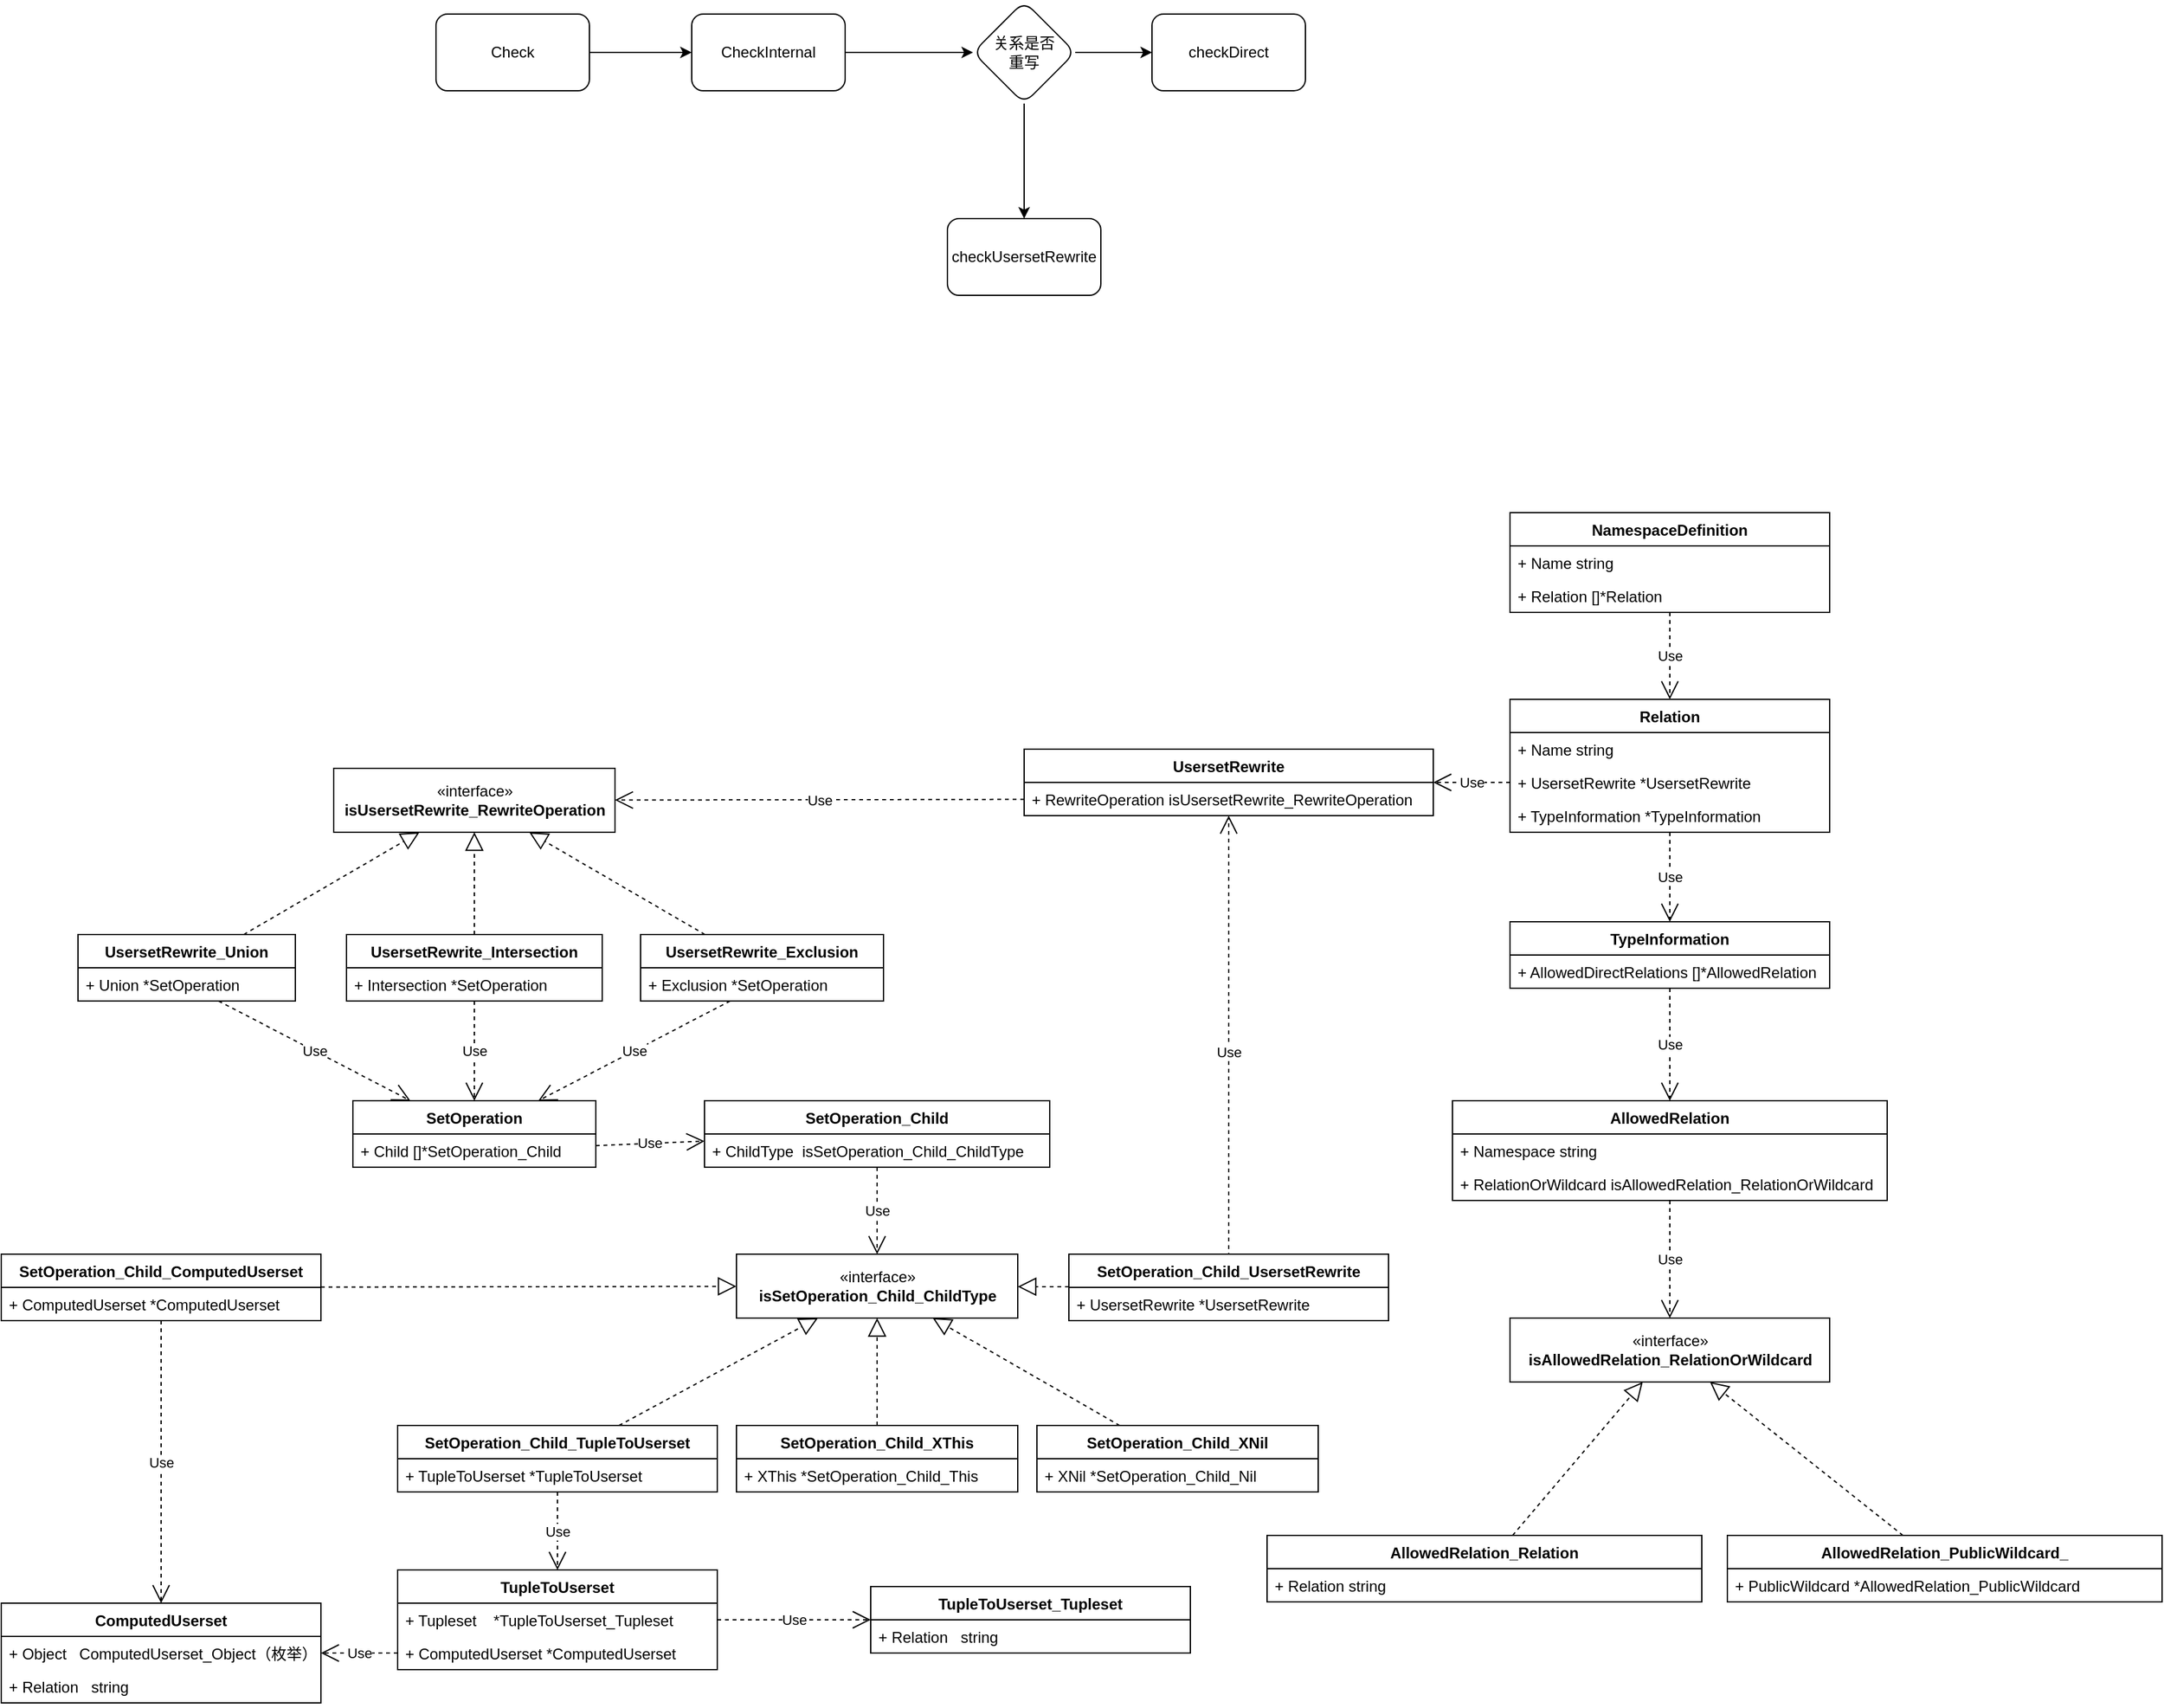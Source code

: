 <mxfile version="21.6.9" type="github">
  <diagram name="Page-1" id="q55UtAsxOrIb8_m2e40U">
    <mxGraphModel dx="2133" dy="839" grid="1" gridSize="10" guides="1" tooltips="1" connect="1" arrows="1" fold="1" page="1" pageScale="1" pageWidth="827" pageHeight="1169" math="0" shadow="0">
      <root>
        <mxCell id="0" />
        <mxCell id="1" parent="0" />
        <mxCell id="CGFn5zc17e2OIwfzoAjE-3" value="" style="edgeStyle=orthogonalEdgeStyle;rounded=0;orthogonalLoop=1;jettySize=auto;html=1;" edge="1" parent="1" source="CGFn5zc17e2OIwfzoAjE-1" target="CGFn5zc17e2OIwfzoAjE-2">
          <mxGeometry relative="1" as="geometry" />
        </mxCell>
        <mxCell id="CGFn5zc17e2OIwfzoAjE-1" value="Check" style="rounded=1;whiteSpace=wrap;html=1;" vertex="1" parent="1">
          <mxGeometry x="10" y="10" width="120" height="60" as="geometry" />
        </mxCell>
        <mxCell id="CGFn5zc17e2OIwfzoAjE-5" value="" style="edgeStyle=orthogonalEdgeStyle;rounded=0;orthogonalLoop=1;jettySize=auto;html=1;" edge="1" parent="1" source="CGFn5zc17e2OIwfzoAjE-2" target="CGFn5zc17e2OIwfzoAjE-4">
          <mxGeometry relative="1" as="geometry" />
        </mxCell>
        <mxCell id="CGFn5zc17e2OIwfzoAjE-2" value="CheckInternal" style="rounded=1;whiteSpace=wrap;html=1;" vertex="1" parent="1">
          <mxGeometry x="210" y="10" width="120" height="60" as="geometry" />
        </mxCell>
        <mxCell id="CGFn5zc17e2OIwfzoAjE-7" value="" style="edgeStyle=orthogonalEdgeStyle;rounded=0;orthogonalLoop=1;jettySize=auto;html=1;" edge="1" parent="1" source="CGFn5zc17e2OIwfzoAjE-4" target="CGFn5zc17e2OIwfzoAjE-6">
          <mxGeometry relative="1" as="geometry" />
        </mxCell>
        <mxCell id="CGFn5zc17e2OIwfzoAjE-9" value="" style="edgeStyle=orthogonalEdgeStyle;rounded=0;orthogonalLoop=1;jettySize=auto;html=1;" edge="1" parent="1" source="CGFn5zc17e2OIwfzoAjE-4" target="CGFn5zc17e2OIwfzoAjE-8">
          <mxGeometry relative="1" as="geometry" />
        </mxCell>
        <mxCell id="CGFn5zc17e2OIwfzoAjE-4" value="关系是否&lt;br&gt;重写" style="rhombus;whiteSpace=wrap;html=1;rounded=1;" vertex="1" parent="1">
          <mxGeometry x="430" width="80" height="80" as="geometry" />
        </mxCell>
        <mxCell id="CGFn5zc17e2OIwfzoAjE-6" value="checkDirect" style="whiteSpace=wrap;html=1;rounded=1;" vertex="1" parent="1">
          <mxGeometry x="570" y="10" width="120" height="60" as="geometry" />
        </mxCell>
        <mxCell id="CGFn5zc17e2OIwfzoAjE-8" value="checkUsersetRewrite" style="whiteSpace=wrap;html=1;rounded=1;" vertex="1" parent="1">
          <mxGeometry x="410" y="170" width="120" height="60" as="geometry" />
        </mxCell>
        <mxCell id="CGFn5zc17e2OIwfzoAjE-10" value="«interface»&lt;br&gt;&lt;b&gt;isUsersetRewrite_RewriteOperation&lt;/b&gt;" style="html=1;" vertex="1" parent="1">
          <mxGeometry x="-70" y="600" width="220" height="50" as="geometry" />
        </mxCell>
        <mxCell id="CGFn5zc17e2OIwfzoAjE-11" value="UsersetRewrite_Union" style="swimlane;fontStyle=1;align=center;verticalAlign=top;childLayout=stackLayout;horizontal=1;startSize=26;horizontalStack=0;resizeParent=1;resizeParentMax=0;resizeLast=0;collapsible=1;marginBottom=0;" vertex="1" parent="1">
          <mxGeometry x="-270" y="730" width="170" height="52" as="geometry" />
        </mxCell>
        <mxCell id="CGFn5zc17e2OIwfzoAjE-12" value="+ Union *SetOperation" style="text;strokeColor=none;fillColor=none;align=left;verticalAlign=top;spacingLeft=4;spacingRight=4;overflow=hidden;rotatable=0;points=[[0,0.5],[1,0.5]];portConstraint=eastwest;" vertex="1" parent="CGFn5zc17e2OIwfzoAjE-11">
          <mxGeometry y="26" width="170" height="26" as="geometry" />
        </mxCell>
        <mxCell id="CGFn5zc17e2OIwfzoAjE-13" value="" style="endArrow=block;dashed=1;endFill=0;endSize=12;html=1;" edge="1" parent="1" source="CGFn5zc17e2OIwfzoAjE-11" target="CGFn5zc17e2OIwfzoAjE-10">
          <mxGeometry width="160" relative="1" as="geometry">
            <mxPoint x="-170" y="650" as="sourcePoint" />
            <mxPoint x="-10" y="650" as="targetPoint" />
          </mxGeometry>
        </mxCell>
        <mxCell id="CGFn5zc17e2OIwfzoAjE-14" value="" style="endArrow=block;dashed=1;endFill=0;endSize=12;html=1;" edge="1" parent="1" source="CGFn5zc17e2OIwfzoAjE-39" target="CGFn5zc17e2OIwfzoAjE-10">
          <mxGeometry width="160" relative="1" as="geometry">
            <mxPoint x="-130.373" y="740" as="sourcePoint" />
            <mxPoint x="127.09" y="590" as="targetPoint" />
          </mxGeometry>
        </mxCell>
        <mxCell id="CGFn5zc17e2OIwfzoAjE-15" value="" style="endArrow=block;dashed=1;endFill=0;endSize=12;html=1;" edge="1" parent="1" source="CGFn5zc17e2OIwfzoAjE-41" target="CGFn5zc17e2OIwfzoAjE-10">
          <mxGeometry width="160" relative="1" as="geometry">
            <mxPoint x="-120.373" y="750" as="sourcePoint" />
            <mxPoint x="137.09" y="600" as="targetPoint" />
          </mxGeometry>
        </mxCell>
        <mxCell id="CGFn5zc17e2OIwfzoAjE-16" value="Use" style="endArrow=open;endSize=12;dashed=1;html=1;" edge="1" parent="1" source="CGFn5zc17e2OIwfzoAjE-42" target="CGFn5zc17e2OIwfzoAjE-43">
          <mxGeometry width="160" relative="1" as="geometry">
            <mxPoint x="500" y="860" as="sourcePoint" />
            <mxPoint x="660" y="860" as="targetPoint" />
          </mxGeometry>
        </mxCell>
        <mxCell id="CGFn5zc17e2OIwfzoAjE-17" value="Use" style="endArrow=open;endSize=12;dashed=1;html=1;" edge="1" parent="1" source="CGFn5zc17e2OIwfzoAjE-44" target="CGFn5zc17e2OIwfzoAjE-54">
          <mxGeometry width="160" relative="1" as="geometry">
            <mxPoint x="365" y="902" as="sourcePoint" />
            <mxPoint x="365" y="970" as="targetPoint" />
          </mxGeometry>
        </mxCell>
        <mxCell id="CGFn5zc17e2OIwfzoAjE-18" value="«interface»&lt;br&gt;&lt;b&gt;isSetOperation_Child_ChildType&lt;/b&gt;" style="html=1;" vertex="1" parent="1">
          <mxGeometry x="245" y="980" width="220" height="50" as="geometry" />
        </mxCell>
        <mxCell id="CGFn5zc17e2OIwfzoAjE-19" value="Use" style="endArrow=open;endSize=12;dashed=1;html=1;" edge="1" parent="1" source="CGFn5zc17e2OIwfzoAjE-55" target="CGFn5zc17e2OIwfzoAjE-18">
          <mxGeometry width="160" relative="1" as="geometry">
            <mxPoint x="705" y="909" as="sourcePoint" />
            <mxPoint x="705" y="977" as="targetPoint" />
          </mxGeometry>
        </mxCell>
        <mxCell id="CGFn5zc17e2OIwfzoAjE-20" value="" style="endArrow=block;dashed=1;endFill=0;endSize=12;html=1;" edge="1" parent="1" source="CGFn5zc17e2OIwfzoAjE-56" target="CGFn5zc17e2OIwfzoAjE-18">
          <mxGeometry width="160" relative="1" as="geometry">
            <mxPoint x="207.654" y="737" as="sourcePoint" />
            <mxPoint x="408.602" y="577" as="targetPoint" />
          </mxGeometry>
        </mxCell>
        <mxCell id="CGFn5zc17e2OIwfzoAjE-21" value="" style="endArrow=block;dashed=1;endFill=0;endSize=12;html=1;" edge="1" parent="1" source="CGFn5zc17e2OIwfzoAjE-66" target="CGFn5zc17e2OIwfzoAjE-18">
          <mxGeometry width="160" relative="1" as="geometry">
            <mxPoint x="217.654" y="747" as="sourcePoint" />
            <mxPoint x="344.103" y="1041" as="targetPoint" />
          </mxGeometry>
        </mxCell>
        <mxCell id="CGFn5zc17e2OIwfzoAjE-22" value="" style="endArrow=block;dashed=1;endFill=0;endSize=12;html=1;" edge="1" parent="1" source="CGFn5zc17e2OIwfzoAjE-58" target="CGFn5zc17e2OIwfzoAjE-18">
          <mxGeometry width="160" relative="1" as="geometry">
            <mxPoint x="227.654" y="757" as="sourcePoint" />
            <mxPoint x="354.103" y="1051" as="targetPoint" />
          </mxGeometry>
        </mxCell>
        <mxCell id="CGFn5zc17e2OIwfzoAjE-23" value="" style="endArrow=block;dashed=1;endFill=0;endSize=12;html=1;" edge="1" parent="1" source="CGFn5zc17e2OIwfzoAjE-49" target="CGFn5zc17e2OIwfzoAjE-18">
          <mxGeometry width="160" relative="1" as="geometry">
            <mxPoint x="237.654" y="767" as="sourcePoint" />
            <mxPoint x="364.103" y="1061" as="targetPoint" />
          </mxGeometry>
        </mxCell>
        <mxCell id="CGFn5zc17e2OIwfzoAjE-24" value="" style="endArrow=block;dashed=1;endFill=0;endSize=12;html=1;" edge="1" parent="1" source="CGFn5zc17e2OIwfzoAjE-68" target="CGFn5zc17e2OIwfzoAjE-18">
          <mxGeometry width="160" relative="1" as="geometry">
            <mxPoint x="247.654" y="777" as="sourcePoint" />
            <mxPoint x="374.103" y="1071" as="targetPoint" />
          </mxGeometry>
        </mxCell>
        <mxCell id="CGFn5zc17e2OIwfzoAjE-25" value="Use" style="endArrow=open;endSize=12;dashed=1;html=1;" edge="1" parent="1" source="CGFn5zc17e2OIwfzoAjE-67" target="CGFn5zc17e2OIwfzoAjE-63">
          <mxGeometry width="160" relative="1" as="geometry">
            <mxPoint x="155" y="922" as="sourcePoint" />
            <mxPoint x="155" y="991" as="targetPoint" />
          </mxGeometry>
        </mxCell>
        <mxCell id="CGFn5zc17e2OIwfzoAjE-26" value="Use" style="endArrow=open;endSize=12;dashed=1;html=1;" edge="1" parent="1" source="CGFn5zc17e2OIwfzoAjE-62" target="CGFn5zc17e2OIwfzoAjE-63">
          <mxGeometry width="160" relative="1" as="geometry">
            <mxPoint x="-115" y="1176" as="sourcePoint" />
            <mxPoint x="-115" y="1237" as="targetPoint" />
          </mxGeometry>
        </mxCell>
        <mxCell id="CGFn5zc17e2OIwfzoAjE-27" value="Use" style="endArrow=open;endSize=12;dashed=1;html=1;" edge="1" parent="1" source="CGFn5zc17e2OIwfzoAjE-59" target="CGFn5zc17e2OIwfzoAjE-60">
          <mxGeometry width="160" relative="1" as="geometry">
            <mxPoint x="-115" y="1176" as="sourcePoint" />
            <mxPoint x="-115" y="1315" as="targetPoint" />
          </mxGeometry>
        </mxCell>
        <mxCell id="CGFn5zc17e2OIwfzoAjE-28" value="Use" style="endArrow=open;endSize=12;dashed=1;html=1;" edge="1" parent="1" source="CGFn5zc17e2OIwfzoAjE-50" target="CGFn5zc17e2OIwfzoAjE-37">
          <mxGeometry width="160" relative="1" as="geometry">
            <mxPoint x="55" y="925" as="sourcePoint" />
            <mxPoint x="55" y="994" as="targetPoint" />
          </mxGeometry>
        </mxCell>
        <mxCell id="CGFn5zc17e2OIwfzoAjE-29" value="Use" style="endArrow=open;endSize=12;dashed=1;html=1;" edge="1" parent="1" source="CGFn5zc17e2OIwfzoAjE-61" target="CGFn5zc17e2OIwfzoAjE-35">
          <mxGeometry width="160" relative="1" as="geometry">
            <mxPoint x="127.742" y="1315" as="sourcePoint" />
            <mxPoint x="-23.226" y="1387" as="targetPoint" />
          </mxGeometry>
        </mxCell>
        <mxCell id="CGFn5zc17e2OIwfzoAjE-30" value="Use" style="endArrow=open;endSize=12;dashed=1;html=1;" edge="1" parent="1" source="CGFn5zc17e2OIwfzoAjE-38" target="CGFn5zc17e2OIwfzoAjE-10">
          <mxGeometry width="160" relative="1" as="geometry">
            <mxPoint x="565" y="1153" as="sourcePoint" />
            <mxPoint x="565" y="660" as="targetPoint" />
          </mxGeometry>
        </mxCell>
        <mxCell id="CGFn5zc17e2OIwfzoAjE-31" value="Use" style="endArrow=open;endSize=12;dashed=1;html=1;" edge="1" parent="1" source="CGFn5zc17e2OIwfzoAjE-47" target="CGFn5zc17e2OIwfzoAjE-37">
          <mxGeometry width="160" relative="1" as="geometry">
            <mxPoint x="405" y="634.337" as="sourcePoint" />
            <mxPoint x="200" y="634.768" as="targetPoint" />
          </mxGeometry>
        </mxCell>
        <mxCell id="CGFn5zc17e2OIwfzoAjE-32" value="Use" style="endArrow=open;endSize=12;dashed=1;html=1;" edge="1" parent="1" source="CGFn5zc17e2OIwfzoAjE-53" target="CGFn5zc17e2OIwfzoAjE-45">
          <mxGeometry width="160" relative="1" as="geometry">
            <mxPoint x="837" y="621" as="sourcePoint" />
            <mxPoint x="725" y="621" as="targetPoint" />
          </mxGeometry>
        </mxCell>
        <mxCell id="CGFn5zc17e2OIwfzoAjE-33" value="Use" style="endArrow=open;endSize=12;dashed=1;html=1;" edge="1" parent="1" source="CGFn5zc17e2OIwfzoAjE-40" target="CGFn5zc17e2OIwfzoAjE-43">
          <mxGeometry width="160" relative="1" as="geometry">
            <mxPoint x="355" y="792" as="sourcePoint" />
            <mxPoint x="355" y="860" as="targetPoint" />
          </mxGeometry>
        </mxCell>
        <mxCell id="CGFn5zc17e2OIwfzoAjE-34" value="Use" style="endArrow=open;endSize=12;dashed=1;html=1;" edge="1" parent="1" source="CGFn5zc17e2OIwfzoAjE-12" target="CGFn5zc17e2OIwfzoAjE-43">
          <mxGeometry width="160" relative="1" as="geometry">
            <mxPoint x="122.196" y="792" as="sourcePoint" />
            <mxPoint x="290.607" y="860" as="targetPoint" />
          </mxGeometry>
        </mxCell>
        <mxCell id="CGFn5zc17e2OIwfzoAjE-35" value="TupleToUserset_Tupleset" style="swimlane;fontStyle=1;align=center;verticalAlign=top;childLayout=stackLayout;horizontal=1;startSize=26;horizontalStack=0;resizeParent=1;resizeParentMax=0;resizeLast=0;collapsible=1;marginBottom=0;" vertex="1" parent="1">
          <mxGeometry x="350" y="1240" width="250" height="52" as="geometry" />
        </mxCell>
        <mxCell id="CGFn5zc17e2OIwfzoAjE-36" value="+ Relation   string" style="text;strokeColor=none;fillColor=none;align=left;verticalAlign=top;spacingLeft=4;spacingRight=4;overflow=hidden;rotatable=0;points=[[0,0.5],[1,0.5]];portConstraint=eastwest;" vertex="1" parent="CGFn5zc17e2OIwfzoAjE-35">
          <mxGeometry y="26" width="250" height="26" as="geometry" />
        </mxCell>
        <mxCell id="CGFn5zc17e2OIwfzoAjE-37" value="UsersetRewrite" style="swimlane;fontStyle=1;align=center;verticalAlign=top;childLayout=stackLayout;horizontal=1;startSize=26;horizontalStack=0;resizeParent=1;resizeParentMax=0;resizeLast=0;collapsible=1;marginBottom=0;" vertex="1" parent="1">
          <mxGeometry x="470" y="585" width="320" height="52" as="geometry" />
        </mxCell>
        <mxCell id="CGFn5zc17e2OIwfzoAjE-38" value="+ RewriteOperation isUsersetRewrite_RewriteOperation" style="text;strokeColor=none;fillColor=none;align=left;verticalAlign=top;spacingLeft=4;spacingRight=4;overflow=hidden;rotatable=0;points=[[0,0.5],[1,0.5]];portConstraint=eastwest;" vertex="1" parent="CGFn5zc17e2OIwfzoAjE-37">
          <mxGeometry y="26" width="320" height="26" as="geometry" />
        </mxCell>
        <mxCell id="CGFn5zc17e2OIwfzoAjE-39" value="UsersetRewrite_Intersection" style="swimlane;fontStyle=1;align=center;verticalAlign=top;childLayout=stackLayout;horizontal=1;startSize=26;horizontalStack=0;resizeParent=1;resizeParentMax=0;resizeLast=0;collapsible=1;marginBottom=0;" vertex="1" parent="1">
          <mxGeometry x="-60" y="730" width="200" height="52" as="geometry" />
        </mxCell>
        <mxCell id="CGFn5zc17e2OIwfzoAjE-40" value="+ Intersection *SetOperation" style="text;strokeColor=none;fillColor=none;align=left;verticalAlign=top;spacingLeft=4;spacingRight=4;overflow=hidden;rotatable=0;points=[[0,0.5],[1,0.5]];portConstraint=eastwest;" vertex="1" parent="CGFn5zc17e2OIwfzoAjE-39">
          <mxGeometry y="26" width="200" height="26" as="geometry" />
        </mxCell>
        <mxCell id="CGFn5zc17e2OIwfzoAjE-41" value="UsersetRewrite_Exclusion" style="swimlane;fontStyle=1;align=center;verticalAlign=top;childLayout=stackLayout;horizontal=1;startSize=26;horizontalStack=0;resizeParent=1;resizeParentMax=0;resizeLast=0;collapsible=1;marginBottom=0;" vertex="1" parent="1">
          <mxGeometry x="170" y="730" width="190" height="52" as="geometry" />
        </mxCell>
        <mxCell id="CGFn5zc17e2OIwfzoAjE-42" value="+ Exclusion *SetOperation" style="text;strokeColor=none;fillColor=none;align=left;verticalAlign=top;spacingLeft=4;spacingRight=4;overflow=hidden;rotatable=0;points=[[0,0.5],[1,0.5]];portConstraint=eastwest;" vertex="1" parent="CGFn5zc17e2OIwfzoAjE-41">
          <mxGeometry y="26" width="190" height="26" as="geometry" />
        </mxCell>
        <mxCell id="CGFn5zc17e2OIwfzoAjE-43" value="SetOperation" style="swimlane;fontStyle=1;align=center;verticalAlign=top;childLayout=stackLayout;horizontal=1;startSize=26;horizontalStack=0;resizeParent=1;resizeParentMax=0;resizeLast=0;collapsible=1;marginBottom=0;" vertex="1" parent="1">
          <mxGeometry x="-55" y="860" width="190" height="52" as="geometry" />
        </mxCell>
        <mxCell id="CGFn5zc17e2OIwfzoAjE-44" value="+ Child []*SetOperation_Child" style="text;strokeColor=none;fillColor=none;align=left;verticalAlign=top;spacingLeft=4;spacingRight=4;overflow=hidden;rotatable=0;points=[[0,0.5],[1,0.5]];portConstraint=eastwest;" vertex="1" parent="CGFn5zc17e2OIwfzoAjE-43">
          <mxGeometry y="26" width="190" height="26" as="geometry" />
        </mxCell>
        <mxCell id="CGFn5zc17e2OIwfzoAjE-45" value="Relation" style="swimlane;fontStyle=1;align=center;verticalAlign=top;childLayout=stackLayout;horizontal=1;startSize=26;horizontalStack=0;resizeParent=1;resizeParentMax=0;resizeLast=0;collapsible=1;marginBottom=0;" vertex="1" parent="1">
          <mxGeometry x="850" y="546" width="250" height="104" as="geometry" />
        </mxCell>
        <mxCell id="CGFn5zc17e2OIwfzoAjE-46" value="+ Name string" style="text;strokeColor=none;fillColor=none;align=left;verticalAlign=top;spacingLeft=4;spacingRight=4;overflow=hidden;rotatable=0;points=[[0,0.5],[1,0.5]];portConstraint=eastwest;" vertex="1" parent="CGFn5zc17e2OIwfzoAjE-45">
          <mxGeometry y="26" width="250" height="26" as="geometry" />
        </mxCell>
        <mxCell id="CGFn5zc17e2OIwfzoAjE-47" value="+ UsersetRewrite *UsersetRewrite" style="text;strokeColor=none;fillColor=none;align=left;verticalAlign=top;spacingLeft=4;spacingRight=4;overflow=hidden;rotatable=0;points=[[0,0.5],[1,0.5]];portConstraint=eastwest;" vertex="1" parent="CGFn5zc17e2OIwfzoAjE-45">
          <mxGeometry y="52" width="250" height="26" as="geometry" />
        </mxCell>
        <mxCell id="CGFn5zc17e2OIwfzoAjE-48" value="+ TypeInformation *TypeInformation" style="text;strokeColor=none;fillColor=none;align=left;verticalAlign=top;spacingLeft=4;spacingRight=4;overflow=hidden;rotatable=0;points=[[0,0.5],[1,0.5]];portConstraint=eastwest;" vertex="1" parent="CGFn5zc17e2OIwfzoAjE-45">
          <mxGeometry y="78" width="250" height="26" as="geometry" />
        </mxCell>
        <mxCell id="CGFn5zc17e2OIwfzoAjE-49" value="SetOperation_Child_UsersetRewrite" style="swimlane;fontStyle=1;align=center;verticalAlign=top;childLayout=stackLayout;horizontal=1;startSize=26;horizontalStack=0;resizeParent=1;resizeParentMax=0;resizeLast=0;collapsible=1;marginBottom=0;" vertex="1" parent="1">
          <mxGeometry x="505" y="980" width="250" height="52" as="geometry" />
        </mxCell>
        <mxCell id="CGFn5zc17e2OIwfzoAjE-50" value="+ UsersetRewrite *UsersetRewrite" style="text;strokeColor=none;fillColor=none;align=left;verticalAlign=top;spacingLeft=4;spacingRight=4;overflow=hidden;rotatable=0;points=[[0,0.5],[1,0.5]];portConstraint=eastwest;" vertex="1" parent="CGFn5zc17e2OIwfzoAjE-49">
          <mxGeometry y="26" width="250" height="26" as="geometry" />
        </mxCell>
        <mxCell id="CGFn5zc17e2OIwfzoAjE-51" value="NamespaceDefinition" style="swimlane;fontStyle=1;align=center;verticalAlign=top;childLayout=stackLayout;horizontal=1;startSize=26;horizontalStack=0;resizeParent=1;resizeParentMax=0;resizeLast=0;collapsible=1;marginBottom=0;" vertex="1" parent="1">
          <mxGeometry x="850" y="400" width="250" height="78" as="geometry" />
        </mxCell>
        <mxCell id="CGFn5zc17e2OIwfzoAjE-52" value="+ Name string" style="text;strokeColor=none;fillColor=none;align=left;verticalAlign=top;spacingLeft=4;spacingRight=4;overflow=hidden;rotatable=0;points=[[0,0.5],[1,0.5]];portConstraint=eastwest;" vertex="1" parent="CGFn5zc17e2OIwfzoAjE-51">
          <mxGeometry y="26" width="250" height="26" as="geometry" />
        </mxCell>
        <mxCell id="CGFn5zc17e2OIwfzoAjE-53" value="+ Relation []*Relation" style="text;strokeColor=none;fillColor=none;align=left;verticalAlign=top;spacingLeft=4;spacingRight=4;overflow=hidden;rotatable=0;points=[[0,0.5],[1,0.5]];portConstraint=eastwest;" vertex="1" parent="CGFn5zc17e2OIwfzoAjE-51">
          <mxGeometry y="52" width="250" height="26" as="geometry" />
        </mxCell>
        <mxCell id="CGFn5zc17e2OIwfzoAjE-54" value="SetOperation_Child" style="swimlane;fontStyle=1;align=center;verticalAlign=top;childLayout=stackLayout;horizontal=1;startSize=26;horizontalStack=0;resizeParent=1;resizeParentMax=0;resizeLast=0;collapsible=1;marginBottom=0;" vertex="1" parent="1">
          <mxGeometry x="220" y="860" width="270" height="52" as="geometry" />
        </mxCell>
        <mxCell id="CGFn5zc17e2OIwfzoAjE-55" value="+ ChildType  isSetOperation_Child_ChildType" style="text;strokeColor=none;fillColor=none;align=left;verticalAlign=top;spacingLeft=4;spacingRight=4;overflow=hidden;rotatable=0;points=[[0,0.5],[1,0.5]];portConstraint=eastwest;" vertex="1" parent="CGFn5zc17e2OIwfzoAjE-54">
          <mxGeometry y="26" width="270" height="26" as="geometry" />
        </mxCell>
        <mxCell id="CGFn5zc17e2OIwfzoAjE-56" value="SetOperation_Child_XThis" style="swimlane;fontStyle=1;align=center;verticalAlign=top;childLayout=stackLayout;horizontal=1;startSize=26;horizontalStack=0;resizeParent=1;resizeParentMax=0;resizeLast=0;collapsible=1;marginBottom=0;" vertex="1" parent="1">
          <mxGeometry x="245" y="1114" width="220" height="52" as="geometry" />
        </mxCell>
        <mxCell id="CGFn5zc17e2OIwfzoAjE-57" value="+ XThis *SetOperation_Child_This" style="text;strokeColor=none;fillColor=none;align=left;verticalAlign=top;spacingLeft=4;spacingRight=4;overflow=hidden;rotatable=0;points=[[0,0.5],[1,0.5]];portConstraint=eastwest;" vertex="1" parent="CGFn5zc17e2OIwfzoAjE-56">
          <mxGeometry y="26" width="220" height="26" as="geometry" />
        </mxCell>
        <mxCell id="CGFn5zc17e2OIwfzoAjE-58" value="SetOperation_Child_TupleToUserset" style="swimlane;fontStyle=1;align=center;verticalAlign=top;childLayout=stackLayout;horizontal=1;startSize=26;horizontalStack=0;resizeParent=1;resizeParentMax=0;resizeLast=0;collapsible=1;marginBottom=0;" vertex="1" parent="1">
          <mxGeometry x="-20" y="1114" width="250" height="52" as="geometry" />
        </mxCell>
        <mxCell id="CGFn5zc17e2OIwfzoAjE-59" value="+ TupleToUserset *TupleToUserset" style="text;strokeColor=none;fillColor=none;align=left;verticalAlign=top;spacingLeft=4;spacingRight=4;overflow=hidden;rotatable=0;points=[[0,0.5],[1,0.5]];portConstraint=eastwest;" vertex="1" parent="CGFn5zc17e2OIwfzoAjE-58">
          <mxGeometry y="26" width="250" height="26" as="geometry" />
        </mxCell>
        <mxCell id="CGFn5zc17e2OIwfzoAjE-60" value="TupleToUserset" style="swimlane;fontStyle=1;align=center;verticalAlign=top;childLayout=stackLayout;horizontal=1;startSize=26;horizontalStack=0;resizeParent=1;resizeParentMax=0;resizeLast=0;collapsible=1;marginBottom=0;" vertex="1" parent="1">
          <mxGeometry x="-20" y="1227" width="250" height="78" as="geometry" />
        </mxCell>
        <mxCell id="CGFn5zc17e2OIwfzoAjE-61" value="+ Tupleset    *TupleToUserset_Tupleset" style="text;strokeColor=none;fillColor=none;align=left;verticalAlign=top;spacingLeft=4;spacingRight=4;overflow=hidden;rotatable=0;points=[[0,0.5],[1,0.5]];portConstraint=eastwest;" vertex="1" parent="CGFn5zc17e2OIwfzoAjE-60">
          <mxGeometry y="26" width="250" height="26" as="geometry" />
        </mxCell>
        <mxCell id="CGFn5zc17e2OIwfzoAjE-62" value="+ ComputedUserset *ComputedUserset" style="text;strokeColor=none;fillColor=none;align=left;verticalAlign=top;spacingLeft=4;spacingRight=4;overflow=hidden;rotatable=0;points=[[0,0.5],[1,0.5]];portConstraint=eastwest;" vertex="1" parent="CGFn5zc17e2OIwfzoAjE-60">
          <mxGeometry y="52" width="250" height="26" as="geometry" />
        </mxCell>
        <mxCell id="CGFn5zc17e2OIwfzoAjE-63" value="ComputedUserset" style="swimlane;fontStyle=1;align=center;verticalAlign=top;childLayout=stackLayout;horizontal=1;startSize=26;horizontalStack=0;resizeParent=1;resizeParentMax=0;resizeLast=0;collapsible=1;marginBottom=0;" vertex="1" parent="1">
          <mxGeometry x="-330" y="1253" width="250" height="78" as="geometry" />
        </mxCell>
        <mxCell id="CGFn5zc17e2OIwfzoAjE-64" value="+ Object   ComputedUserset_Object（枚举）" style="text;strokeColor=none;fillColor=none;align=left;verticalAlign=top;spacingLeft=4;spacingRight=4;overflow=hidden;rotatable=0;points=[[0,0.5],[1,0.5]];portConstraint=eastwest;" vertex="1" parent="CGFn5zc17e2OIwfzoAjE-63">
          <mxGeometry y="26" width="250" height="26" as="geometry" />
        </mxCell>
        <mxCell id="CGFn5zc17e2OIwfzoAjE-65" value="+ Relation   string" style="text;strokeColor=none;fillColor=none;align=left;verticalAlign=top;spacingLeft=4;spacingRight=4;overflow=hidden;rotatable=0;points=[[0,0.5],[1,0.5]];portConstraint=eastwest;" vertex="1" parent="CGFn5zc17e2OIwfzoAjE-63">
          <mxGeometry y="52" width="250" height="26" as="geometry" />
        </mxCell>
        <mxCell id="CGFn5zc17e2OIwfzoAjE-66" value="SetOperation_Child_ComputedUserset" style="swimlane;fontStyle=1;align=center;verticalAlign=top;childLayout=stackLayout;horizontal=1;startSize=26;horizontalStack=0;resizeParent=1;resizeParentMax=0;resizeLast=0;collapsible=1;marginBottom=0;" vertex="1" parent="1">
          <mxGeometry x="-330" y="980" width="250" height="52" as="geometry" />
        </mxCell>
        <mxCell id="CGFn5zc17e2OIwfzoAjE-67" value="+ ComputedUserset *ComputedUserset" style="text;strokeColor=none;fillColor=none;align=left;verticalAlign=top;spacingLeft=4;spacingRight=4;overflow=hidden;rotatable=0;points=[[0,0.5],[1,0.5]];portConstraint=eastwest;" vertex="1" parent="CGFn5zc17e2OIwfzoAjE-66">
          <mxGeometry y="26" width="250" height="26" as="geometry" />
        </mxCell>
        <mxCell id="CGFn5zc17e2OIwfzoAjE-68" value="SetOperation_Child_XNil" style="swimlane;fontStyle=1;align=center;verticalAlign=top;childLayout=stackLayout;horizontal=1;startSize=26;horizontalStack=0;resizeParent=1;resizeParentMax=0;resizeLast=0;collapsible=1;marginBottom=0;" vertex="1" parent="1">
          <mxGeometry x="480" y="1114" width="220" height="52" as="geometry" />
        </mxCell>
        <mxCell id="CGFn5zc17e2OIwfzoAjE-69" value="+ XNil *SetOperation_Child_Nil" style="text;strokeColor=none;fillColor=none;align=left;verticalAlign=top;spacingLeft=4;spacingRight=4;overflow=hidden;rotatable=0;points=[[0,0.5],[1,0.5]];portConstraint=eastwest;" vertex="1" parent="CGFn5zc17e2OIwfzoAjE-68">
          <mxGeometry y="26" width="220" height="26" as="geometry" />
        </mxCell>
        <mxCell id="CGFn5zc17e2OIwfzoAjE-70" value="TypeInformation" style="swimlane;fontStyle=1;align=center;verticalAlign=top;childLayout=stackLayout;horizontal=1;startSize=26;horizontalStack=0;resizeParent=1;resizeParentMax=0;resizeLast=0;collapsible=1;marginBottom=0;" vertex="1" parent="1">
          <mxGeometry x="850" y="720" width="250" height="52" as="geometry" />
        </mxCell>
        <mxCell id="CGFn5zc17e2OIwfzoAjE-71" value="+ AllowedDirectRelations []*AllowedRelation" style="text;strokeColor=none;fillColor=none;align=left;verticalAlign=top;spacingLeft=4;spacingRight=4;overflow=hidden;rotatable=0;points=[[0,0.5],[1,0.5]];portConstraint=eastwest;" vertex="1" parent="CGFn5zc17e2OIwfzoAjE-70">
          <mxGeometry y="26" width="250" height="26" as="geometry" />
        </mxCell>
        <mxCell id="CGFn5zc17e2OIwfzoAjE-74" value="Use" style="endArrow=open;endSize=12;dashed=1;html=1;" edge="1" parent="1" source="CGFn5zc17e2OIwfzoAjE-48" target="CGFn5zc17e2OIwfzoAjE-70">
          <mxGeometry width="160" relative="1" as="geometry">
            <mxPoint x="985" y="488" as="sourcePoint" />
            <mxPoint x="985" y="556" as="targetPoint" />
          </mxGeometry>
        </mxCell>
        <mxCell id="CGFn5zc17e2OIwfzoAjE-76" value="AllowedRelation" style="swimlane;fontStyle=1;align=center;verticalAlign=top;childLayout=stackLayout;horizontal=1;startSize=26;horizontalStack=0;resizeParent=1;resizeParentMax=0;resizeLast=0;collapsible=1;marginBottom=0;" vertex="1" parent="1">
          <mxGeometry x="805" y="860" width="340" height="78" as="geometry" />
        </mxCell>
        <mxCell id="CGFn5zc17e2OIwfzoAjE-77" value="+ Namespace string" style="text;strokeColor=none;fillColor=none;align=left;verticalAlign=top;spacingLeft=4;spacingRight=4;overflow=hidden;rotatable=0;points=[[0,0.5],[1,0.5]];portConstraint=eastwest;" vertex="1" parent="CGFn5zc17e2OIwfzoAjE-76">
          <mxGeometry y="26" width="340" height="26" as="geometry" />
        </mxCell>
        <mxCell id="CGFn5zc17e2OIwfzoAjE-78" value="+ RelationOrWildcard isAllowedRelation_RelationOrWildcard" style="text;strokeColor=none;fillColor=none;align=left;verticalAlign=top;spacingLeft=4;spacingRight=4;overflow=hidden;rotatable=0;points=[[0,0.5],[1,0.5]];portConstraint=eastwest;" vertex="1" parent="CGFn5zc17e2OIwfzoAjE-76">
          <mxGeometry y="52" width="340" height="26" as="geometry" />
        </mxCell>
        <mxCell id="CGFn5zc17e2OIwfzoAjE-80" value="«interface»&lt;br&gt;&lt;b&gt;isAllowedRelation_RelationOrWildcard&lt;/b&gt;" style="html=1;" vertex="1" parent="1">
          <mxGeometry x="850" y="1030" width="250" height="50" as="geometry" />
        </mxCell>
        <mxCell id="CGFn5zc17e2OIwfzoAjE-81" value="Use" style="endArrow=open;endSize=12;dashed=1;html=1;" edge="1" parent="1" source="CGFn5zc17e2OIwfzoAjE-71" target="CGFn5zc17e2OIwfzoAjE-76">
          <mxGeometry width="160" relative="1" as="geometry">
            <mxPoint x="640" y="1016" as="sourcePoint" />
            <mxPoint x="640" y="647" as="targetPoint" />
          </mxGeometry>
        </mxCell>
        <mxCell id="CGFn5zc17e2OIwfzoAjE-82" value="AllowedRelation_Relation" style="swimlane;fontStyle=1;align=center;verticalAlign=top;childLayout=stackLayout;horizontal=1;startSize=26;horizontalStack=0;resizeParent=1;resizeParentMax=0;resizeLast=0;collapsible=1;marginBottom=0;" vertex="1" parent="1">
          <mxGeometry x="660" y="1200" width="340" height="52" as="geometry" />
        </mxCell>
        <mxCell id="CGFn5zc17e2OIwfzoAjE-83" value="+ Relation string" style="text;strokeColor=none;fillColor=none;align=left;verticalAlign=top;spacingLeft=4;spacingRight=4;overflow=hidden;rotatable=0;points=[[0,0.5],[1,0.5]];portConstraint=eastwest;" vertex="1" parent="CGFn5zc17e2OIwfzoAjE-82">
          <mxGeometry y="26" width="340" height="26" as="geometry" />
        </mxCell>
        <mxCell id="CGFn5zc17e2OIwfzoAjE-85" value="AllowedRelation_PublicWildcard_" style="swimlane;fontStyle=1;align=center;verticalAlign=top;childLayout=stackLayout;horizontal=1;startSize=26;horizontalStack=0;resizeParent=1;resizeParentMax=0;resizeLast=0;collapsible=1;marginBottom=0;" vertex="1" parent="1">
          <mxGeometry x="1020" y="1200" width="340" height="52" as="geometry" />
        </mxCell>
        <mxCell id="CGFn5zc17e2OIwfzoAjE-86" value="+ PublicWildcard *AllowedRelation_PublicWildcard" style="text;strokeColor=none;fillColor=none;align=left;verticalAlign=top;spacingLeft=4;spacingRight=4;overflow=hidden;rotatable=0;points=[[0,0.5],[1,0.5]];portConstraint=eastwest;" vertex="1" parent="CGFn5zc17e2OIwfzoAjE-85">
          <mxGeometry y="26" width="340" height="26" as="geometry" />
        </mxCell>
        <mxCell id="CGFn5zc17e2OIwfzoAjE-87" value="Use" style="endArrow=open;endSize=12;dashed=1;html=1;" edge="1" parent="1" source="CGFn5zc17e2OIwfzoAjE-78" target="CGFn5zc17e2OIwfzoAjE-80">
          <mxGeometry width="160" relative="1" as="geometry">
            <mxPoint x="845" y="1103" as="sourcePoint" />
            <mxPoint x="685" y="1048" as="targetPoint" />
          </mxGeometry>
        </mxCell>
        <mxCell id="CGFn5zc17e2OIwfzoAjE-89" value="" style="endArrow=block;dashed=1;endFill=0;endSize=12;html=1;" edge="1" parent="1" source="CGFn5zc17e2OIwfzoAjE-82" target="CGFn5zc17e2OIwfzoAjE-80">
          <mxGeometry width="160" relative="1" as="geometry">
            <mxPoint x="255" y="1302" as="sourcePoint" />
            <mxPoint x="109" y="1218" as="targetPoint" />
          </mxGeometry>
        </mxCell>
        <mxCell id="CGFn5zc17e2OIwfzoAjE-90" value="" style="endArrow=block;dashed=1;endFill=0;endSize=12;html=1;" edge="1" parent="1" source="CGFn5zc17e2OIwfzoAjE-85" target="CGFn5zc17e2OIwfzoAjE-80">
          <mxGeometry width="160" relative="1" as="geometry">
            <mxPoint x="848" y="1198" as="sourcePoint" />
            <mxPoint x="1001" y="1138" as="targetPoint" />
          </mxGeometry>
        </mxCell>
      </root>
    </mxGraphModel>
  </diagram>
</mxfile>
